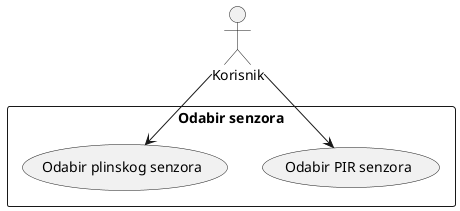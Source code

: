 @startuml
actor Korisnik

rectangle "Odabir senzora" {
  usecase "Odabir PIR senzora" as UC2A
  usecase "Odabir plinskog senzora" as UC2B
}

Korisnik --> UC2A
Korisnik --> UC2B
@enduml
